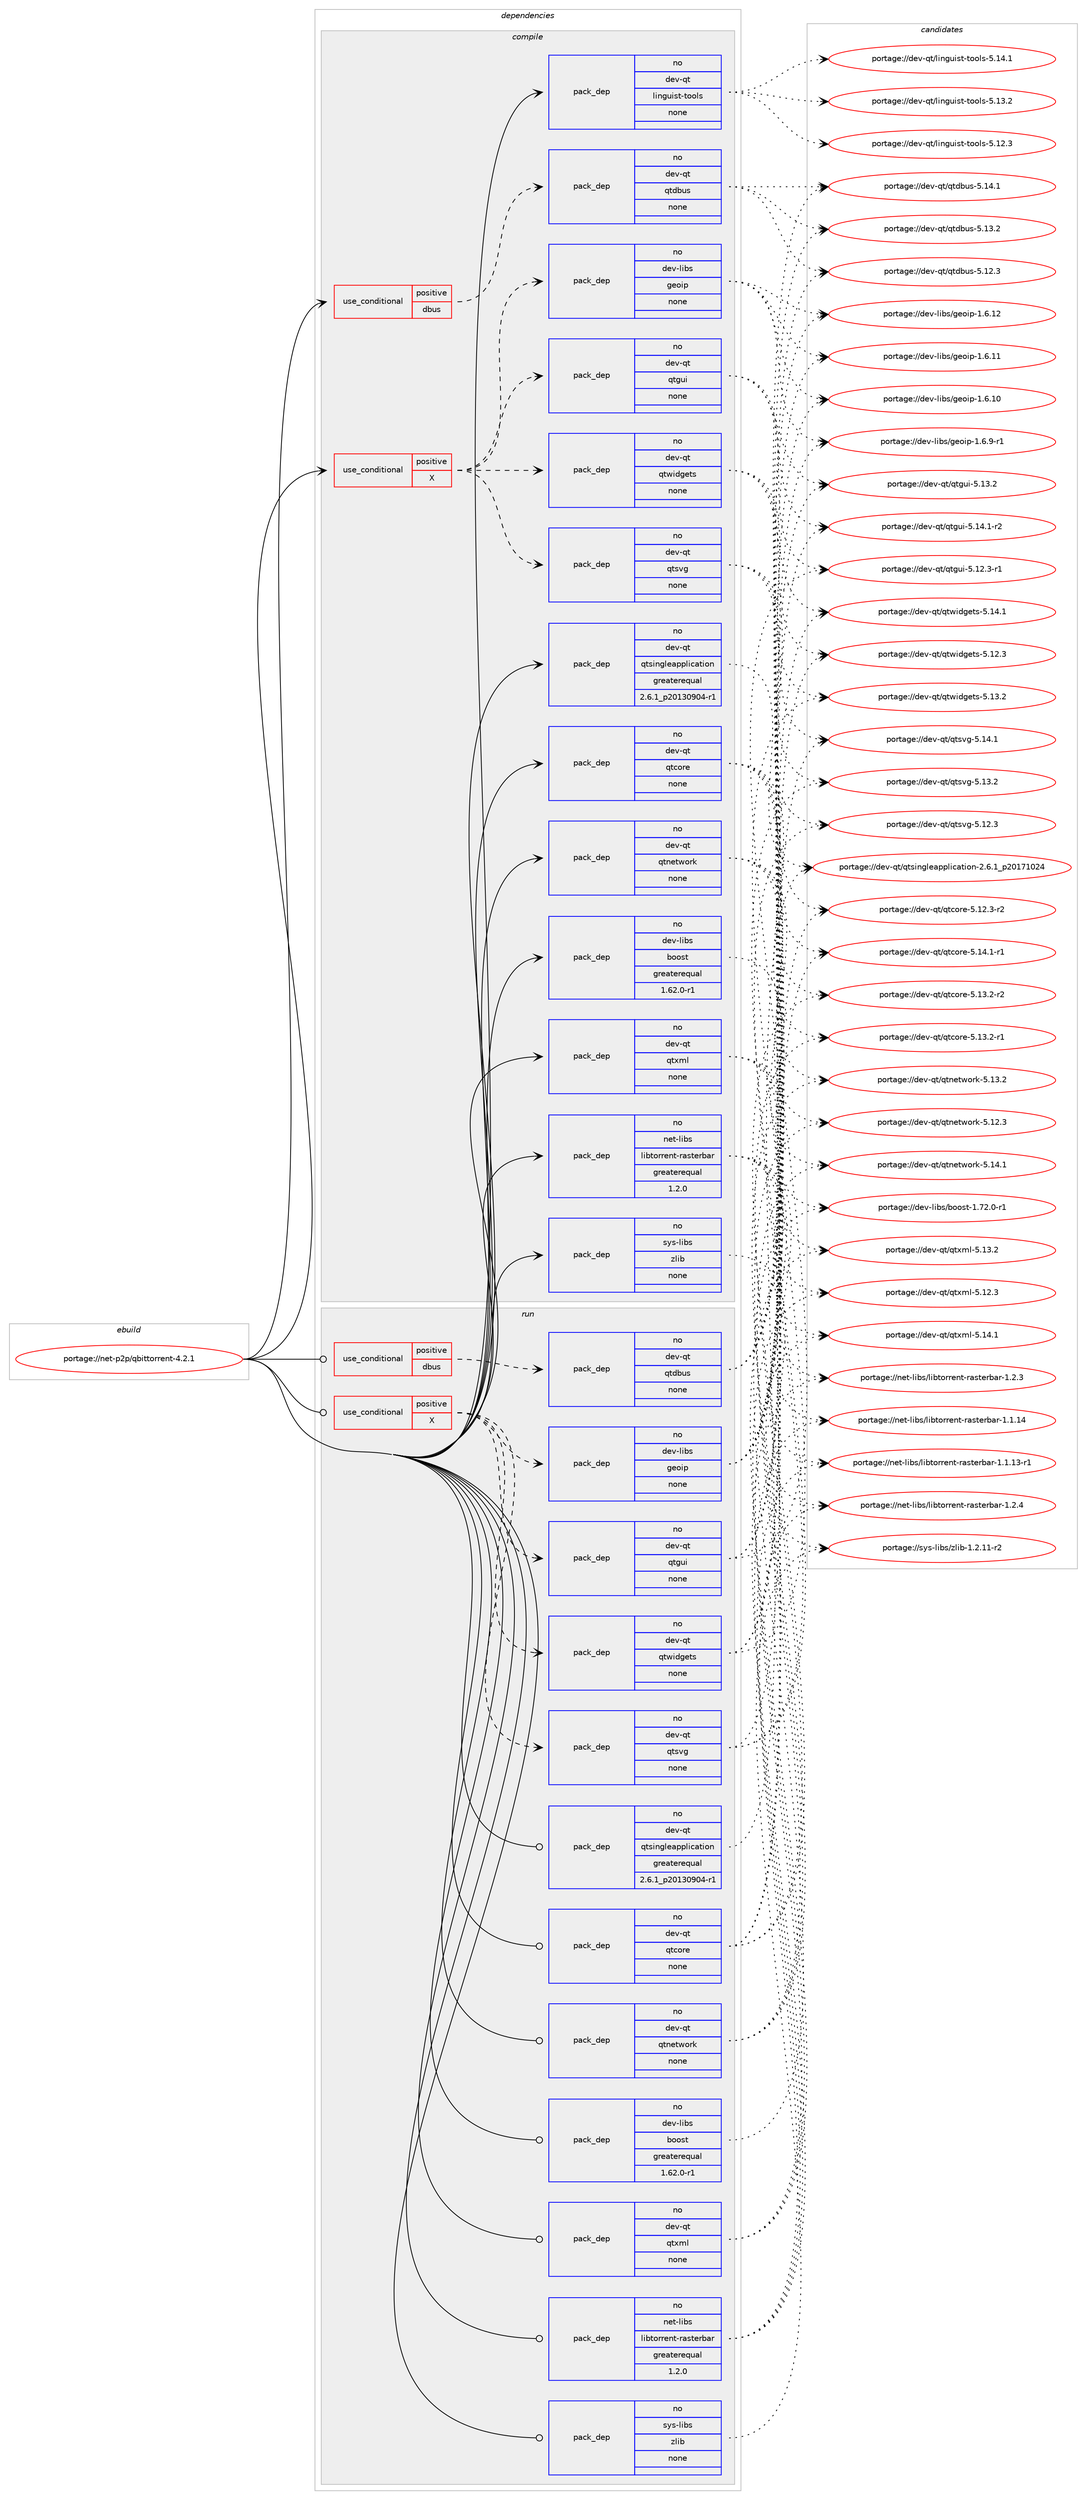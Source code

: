 digraph prolog {

# *************
# Graph options
# *************

newrank=true;
concentrate=true;
compound=true;
graph [rankdir=LR,fontname=Helvetica,fontsize=10,ranksep=1.5];#, ranksep=2.5, nodesep=0.2];
edge  [arrowhead=vee];
node  [fontname=Helvetica,fontsize=10];

# **********
# The ebuild
# **********

subgraph cluster_leftcol {
color=gray;
rank=same;
label=<<i>ebuild</i>>;
id [label="portage://net-p2p/qbittorrent-4.2.1", color=red, width=4, href="../net-p2p/qbittorrent-4.2.1.svg"];
}

# ****************
# The dependencies
# ****************

subgraph cluster_midcol {
color=gray;
label=<<i>dependencies</i>>;
subgraph cluster_compile {
fillcolor="#eeeeee";
style=filled;
label=<<i>compile</i>>;
subgraph cond15284 {
dependency74391 [label=<<TABLE BORDER="0" CELLBORDER="1" CELLSPACING="0" CELLPADDING="4"><TR><TD ROWSPAN="3" CELLPADDING="10">use_conditional</TD></TR><TR><TD>positive</TD></TR><TR><TD>X</TD></TR></TABLE>>, shape=none, color=red];
subgraph pack57661 {
dependency74392 [label=<<TABLE BORDER="0" CELLBORDER="1" CELLSPACING="0" CELLPADDING="4" WIDTH="220"><TR><TD ROWSPAN="6" CELLPADDING="30">pack_dep</TD></TR><TR><TD WIDTH="110">no</TD></TR><TR><TD>dev-libs</TD></TR><TR><TD>geoip</TD></TR><TR><TD>none</TD></TR><TR><TD></TD></TR></TABLE>>, shape=none, color=blue];
}
dependency74391:e -> dependency74392:w [weight=20,style="dashed",arrowhead="vee"];
subgraph pack57662 {
dependency74393 [label=<<TABLE BORDER="0" CELLBORDER="1" CELLSPACING="0" CELLPADDING="4" WIDTH="220"><TR><TD ROWSPAN="6" CELLPADDING="30">pack_dep</TD></TR><TR><TD WIDTH="110">no</TD></TR><TR><TD>dev-qt</TD></TR><TR><TD>qtgui</TD></TR><TR><TD>none</TD></TR><TR><TD></TD></TR></TABLE>>, shape=none, color=blue];
}
dependency74391:e -> dependency74393:w [weight=20,style="dashed",arrowhead="vee"];
subgraph pack57663 {
dependency74394 [label=<<TABLE BORDER="0" CELLBORDER="1" CELLSPACING="0" CELLPADDING="4" WIDTH="220"><TR><TD ROWSPAN="6" CELLPADDING="30">pack_dep</TD></TR><TR><TD WIDTH="110">no</TD></TR><TR><TD>dev-qt</TD></TR><TR><TD>qtsvg</TD></TR><TR><TD>none</TD></TR><TR><TD></TD></TR></TABLE>>, shape=none, color=blue];
}
dependency74391:e -> dependency74394:w [weight=20,style="dashed",arrowhead="vee"];
subgraph pack57664 {
dependency74395 [label=<<TABLE BORDER="0" CELLBORDER="1" CELLSPACING="0" CELLPADDING="4" WIDTH="220"><TR><TD ROWSPAN="6" CELLPADDING="30">pack_dep</TD></TR><TR><TD WIDTH="110">no</TD></TR><TR><TD>dev-qt</TD></TR><TR><TD>qtwidgets</TD></TR><TR><TD>none</TD></TR><TR><TD></TD></TR></TABLE>>, shape=none, color=blue];
}
dependency74391:e -> dependency74395:w [weight=20,style="dashed",arrowhead="vee"];
}
id:e -> dependency74391:w [weight=20,style="solid",arrowhead="vee"];
subgraph cond15285 {
dependency74396 [label=<<TABLE BORDER="0" CELLBORDER="1" CELLSPACING="0" CELLPADDING="4"><TR><TD ROWSPAN="3" CELLPADDING="10">use_conditional</TD></TR><TR><TD>positive</TD></TR><TR><TD>dbus</TD></TR></TABLE>>, shape=none, color=red];
subgraph pack57665 {
dependency74397 [label=<<TABLE BORDER="0" CELLBORDER="1" CELLSPACING="0" CELLPADDING="4" WIDTH="220"><TR><TD ROWSPAN="6" CELLPADDING="30">pack_dep</TD></TR><TR><TD WIDTH="110">no</TD></TR><TR><TD>dev-qt</TD></TR><TR><TD>qtdbus</TD></TR><TR><TD>none</TD></TR><TR><TD></TD></TR></TABLE>>, shape=none, color=blue];
}
dependency74396:e -> dependency74397:w [weight=20,style="dashed",arrowhead="vee"];
}
id:e -> dependency74396:w [weight=20,style="solid",arrowhead="vee"];
subgraph pack57666 {
dependency74398 [label=<<TABLE BORDER="0" CELLBORDER="1" CELLSPACING="0" CELLPADDING="4" WIDTH="220"><TR><TD ROWSPAN="6" CELLPADDING="30">pack_dep</TD></TR><TR><TD WIDTH="110">no</TD></TR><TR><TD>dev-libs</TD></TR><TR><TD>boost</TD></TR><TR><TD>greaterequal</TD></TR><TR><TD>1.62.0-r1</TD></TR></TABLE>>, shape=none, color=blue];
}
id:e -> dependency74398:w [weight=20,style="solid",arrowhead="vee"];
subgraph pack57667 {
dependency74399 [label=<<TABLE BORDER="0" CELLBORDER="1" CELLSPACING="0" CELLPADDING="4" WIDTH="220"><TR><TD ROWSPAN="6" CELLPADDING="30">pack_dep</TD></TR><TR><TD WIDTH="110">no</TD></TR><TR><TD>dev-qt</TD></TR><TR><TD>linguist-tools</TD></TR><TR><TD>none</TD></TR><TR><TD></TD></TR></TABLE>>, shape=none, color=blue];
}
id:e -> dependency74399:w [weight=20,style="solid",arrowhead="vee"];
subgraph pack57668 {
dependency74400 [label=<<TABLE BORDER="0" CELLBORDER="1" CELLSPACING="0" CELLPADDING="4" WIDTH="220"><TR><TD ROWSPAN="6" CELLPADDING="30">pack_dep</TD></TR><TR><TD WIDTH="110">no</TD></TR><TR><TD>dev-qt</TD></TR><TR><TD>qtcore</TD></TR><TR><TD>none</TD></TR><TR><TD></TD></TR></TABLE>>, shape=none, color=blue];
}
id:e -> dependency74400:w [weight=20,style="solid",arrowhead="vee"];
subgraph pack57669 {
dependency74401 [label=<<TABLE BORDER="0" CELLBORDER="1" CELLSPACING="0" CELLPADDING="4" WIDTH="220"><TR><TD ROWSPAN="6" CELLPADDING="30">pack_dep</TD></TR><TR><TD WIDTH="110">no</TD></TR><TR><TD>dev-qt</TD></TR><TR><TD>qtnetwork</TD></TR><TR><TD>none</TD></TR><TR><TD></TD></TR></TABLE>>, shape=none, color=blue];
}
id:e -> dependency74401:w [weight=20,style="solid",arrowhead="vee"];
subgraph pack57670 {
dependency74402 [label=<<TABLE BORDER="0" CELLBORDER="1" CELLSPACING="0" CELLPADDING="4" WIDTH="220"><TR><TD ROWSPAN="6" CELLPADDING="30">pack_dep</TD></TR><TR><TD WIDTH="110">no</TD></TR><TR><TD>dev-qt</TD></TR><TR><TD>qtsingleapplication</TD></TR><TR><TD>greaterequal</TD></TR><TR><TD>2.6.1_p20130904-r1</TD></TR></TABLE>>, shape=none, color=blue];
}
id:e -> dependency74402:w [weight=20,style="solid",arrowhead="vee"];
subgraph pack57671 {
dependency74403 [label=<<TABLE BORDER="0" CELLBORDER="1" CELLSPACING="0" CELLPADDING="4" WIDTH="220"><TR><TD ROWSPAN="6" CELLPADDING="30">pack_dep</TD></TR><TR><TD WIDTH="110">no</TD></TR><TR><TD>dev-qt</TD></TR><TR><TD>qtxml</TD></TR><TR><TD>none</TD></TR><TR><TD></TD></TR></TABLE>>, shape=none, color=blue];
}
id:e -> dependency74403:w [weight=20,style="solid",arrowhead="vee"];
subgraph pack57672 {
dependency74404 [label=<<TABLE BORDER="0" CELLBORDER="1" CELLSPACING="0" CELLPADDING="4" WIDTH="220"><TR><TD ROWSPAN="6" CELLPADDING="30">pack_dep</TD></TR><TR><TD WIDTH="110">no</TD></TR><TR><TD>net-libs</TD></TR><TR><TD>libtorrent-rasterbar</TD></TR><TR><TD>greaterequal</TD></TR><TR><TD>1.2.0</TD></TR></TABLE>>, shape=none, color=blue];
}
id:e -> dependency74404:w [weight=20,style="solid",arrowhead="vee"];
subgraph pack57673 {
dependency74405 [label=<<TABLE BORDER="0" CELLBORDER="1" CELLSPACING="0" CELLPADDING="4" WIDTH="220"><TR><TD ROWSPAN="6" CELLPADDING="30">pack_dep</TD></TR><TR><TD WIDTH="110">no</TD></TR><TR><TD>sys-libs</TD></TR><TR><TD>zlib</TD></TR><TR><TD>none</TD></TR><TR><TD></TD></TR></TABLE>>, shape=none, color=blue];
}
id:e -> dependency74405:w [weight=20,style="solid",arrowhead="vee"];
}
subgraph cluster_compileandrun {
fillcolor="#eeeeee";
style=filled;
label=<<i>compile and run</i>>;
}
subgraph cluster_run {
fillcolor="#eeeeee";
style=filled;
label=<<i>run</i>>;
subgraph cond15286 {
dependency74406 [label=<<TABLE BORDER="0" CELLBORDER="1" CELLSPACING="0" CELLPADDING="4"><TR><TD ROWSPAN="3" CELLPADDING="10">use_conditional</TD></TR><TR><TD>positive</TD></TR><TR><TD>X</TD></TR></TABLE>>, shape=none, color=red];
subgraph pack57674 {
dependency74407 [label=<<TABLE BORDER="0" CELLBORDER="1" CELLSPACING="0" CELLPADDING="4" WIDTH="220"><TR><TD ROWSPAN="6" CELLPADDING="30">pack_dep</TD></TR><TR><TD WIDTH="110">no</TD></TR><TR><TD>dev-libs</TD></TR><TR><TD>geoip</TD></TR><TR><TD>none</TD></TR><TR><TD></TD></TR></TABLE>>, shape=none, color=blue];
}
dependency74406:e -> dependency74407:w [weight=20,style="dashed",arrowhead="vee"];
subgraph pack57675 {
dependency74408 [label=<<TABLE BORDER="0" CELLBORDER="1" CELLSPACING="0" CELLPADDING="4" WIDTH="220"><TR><TD ROWSPAN="6" CELLPADDING="30">pack_dep</TD></TR><TR><TD WIDTH="110">no</TD></TR><TR><TD>dev-qt</TD></TR><TR><TD>qtgui</TD></TR><TR><TD>none</TD></TR><TR><TD></TD></TR></TABLE>>, shape=none, color=blue];
}
dependency74406:e -> dependency74408:w [weight=20,style="dashed",arrowhead="vee"];
subgraph pack57676 {
dependency74409 [label=<<TABLE BORDER="0" CELLBORDER="1" CELLSPACING="0" CELLPADDING="4" WIDTH="220"><TR><TD ROWSPAN="6" CELLPADDING="30">pack_dep</TD></TR><TR><TD WIDTH="110">no</TD></TR><TR><TD>dev-qt</TD></TR><TR><TD>qtsvg</TD></TR><TR><TD>none</TD></TR><TR><TD></TD></TR></TABLE>>, shape=none, color=blue];
}
dependency74406:e -> dependency74409:w [weight=20,style="dashed",arrowhead="vee"];
subgraph pack57677 {
dependency74410 [label=<<TABLE BORDER="0" CELLBORDER="1" CELLSPACING="0" CELLPADDING="4" WIDTH="220"><TR><TD ROWSPAN="6" CELLPADDING="30">pack_dep</TD></TR><TR><TD WIDTH="110">no</TD></TR><TR><TD>dev-qt</TD></TR><TR><TD>qtwidgets</TD></TR><TR><TD>none</TD></TR><TR><TD></TD></TR></TABLE>>, shape=none, color=blue];
}
dependency74406:e -> dependency74410:w [weight=20,style="dashed",arrowhead="vee"];
}
id:e -> dependency74406:w [weight=20,style="solid",arrowhead="odot"];
subgraph cond15287 {
dependency74411 [label=<<TABLE BORDER="0" CELLBORDER="1" CELLSPACING="0" CELLPADDING="4"><TR><TD ROWSPAN="3" CELLPADDING="10">use_conditional</TD></TR><TR><TD>positive</TD></TR><TR><TD>dbus</TD></TR></TABLE>>, shape=none, color=red];
subgraph pack57678 {
dependency74412 [label=<<TABLE BORDER="0" CELLBORDER="1" CELLSPACING="0" CELLPADDING="4" WIDTH="220"><TR><TD ROWSPAN="6" CELLPADDING="30">pack_dep</TD></TR><TR><TD WIDTH="110">no</TD></TR><TR><TD>dev-qt</TD></TR><TR><TD>qtdbus</TD></TR><TR><TD>none</TD></TR><TR><TD></TD></TR></TABLE>>, shape=none, color=blue];
}
dependency74411:e -> dependency74412:w [weight=20,style="dashed",arrowhead="vee"];
}
id:e -> dependency74411:w [weight=20,style="solid",arrowhead="odot"];
subgraph pack57679 {
dependency74413 [label=<<TABLE BORDER="0" CELLBORDER="1" CELLSPACING="0" CELLPADDING="4" WIDTH="220"><TR><TD ROWSPAN="6" CELLPADDING="30">pack_dep</TD></TR><TR><TD WIDTH="110">no</TD></TR><TR><TD>dev-libs</TD></TR><TR><TD>boost</TD></TR><TR><TD>greaterequal</TD></TR><TR><TD>1.62.0-r1</TD></TR></TABLE>>, shape=none, color=blue];
}
id:e -> dependency74413:w [weight=20,style="solid",arrowhead="odot"];
subgraph pack57680 {
dependency74414 [label=<<TABLE BORDER="0" CELLBORDER="1" CELLSPACING="0" CELLPADDING="4" WIDTH="220"><TR><TD ROWSPAN="6" CELLPADDING="30">pack_dep</TD></TR><TR><TD WIDTH="110">no</TD></TR><TR><TD>dev-qt</TD></TR><TR><TD>qtcore</TD></TR><TR><TD>none</TD></TR><TR><TD></TD></TR></TABLE>>, shape=none, color=blue];
}
id:e -> dependency74414:w [weight=20,style="solid",arrowhead="odot"];
subgraph pack57681 {
dependency74415 [label=<<TABLE BORDER="0" CELLBORDER="1" CELLSPACING="0" CELLPADDING="4" WIDTH="220"><TR><TD ROWSPAN="6" CELLPADDING="30">pack_dep</TD></TR><TR><TD WIDTH="110">no</TD></TR><TR><TD>dev-qt</TD></TR><TR><TD>qtnetwork</TD></TR><TR><TD>none</TD></TR><TR><TD></TD></TR></TABLE>>, shape=none, color=blue];
}
id:e -> dependency74415:w [weight=20,style="solid",arrowhead="odot"];
subgraph pack57682 {
dependency74416 [label=<<TABLE BORDER="0" CELLBORDER="1" CELLSPACING="0" CELLPADDING="4" WIDTH="220"><TR><TD ROWSPAN="6" CELLPADDING="30">pack_dep</TD></TR><TR><TD WIDTH="110">no</TD></TR><TR><TD>dev-qt</TD></TR><TR><TD>qtsingleapplication</TD></TR><TR><TD>greaterequal</TD></TR><TR><TD>2.6.1_p20130904-r1</TD></TR></TABLE>>, shape=none, color=blue];
}
id:e -> dependency74416:w [weight=20,style="solid",arrowhead="odot"];
subgraph pack57683 {
dependency74417 [label=<<TABLE BORDER="0" CELLBORDER="1" CELLSPACING="0" CELLPADDING="4" WIDTH="220"><TR><TD ROWSPAN="6" CELLPADDING="30">pack_dep</TD></TR><TR><TD WIDTH="110">no</TD></TR><TR><TD>dev-qt</TD></TR><TR><TD>qtxml</TD></TR><TR><TD>none</TD></TR><TR><TD></TD></TR></TABLE>>, shape=none, color=blue];
}
id:e -> dependency74417:w [weight=20,style="solid",arrowhead="odot"];
subgraph pack57684 {
dependency74418 [label=<<TABLE BORDER="0" CELLBORDER="1" CELLSPACING="0" CELLPADDING="4" WIDTH="220"><TR><TD ROWSPAN="6" CELLPADDING="30">pack_dep</TD></TR><TR><TD WIDTH="110">no</TD></TR><TR><TD>net-libs</TD></TR><TR><TD>libtorrent-rasterbar</TD></TR><TR><TD>greaterequal</TD></TR><TR><TD>1.2.0</TD></TR></TABLE>>, shape=none, color=blue];
}
id:e -> dependency74418:w [weight=20,style="solid",arrowhead="odot"];
subgraph pack57685 {
dependency74419 [label=<<TABLE BORDER="0" CELLBORDER="1" CELLSPACING="0" CELLPADDING="4" WIDTH="220"><TR><TD ROWSPAN="6" CELLPADDING="30">pack_dep</TD></TR><TR><TD WIDTH="110">no</TD></TR><TR><TD>sys-libs</TD></TR><TR><TD>zlib</TD></TR><TR><TD>none</TD></TR><TR><TD></TD></TR></TABLE>>, shape=none, color=blue];
}
id:e -> dependency74419:w [weight=20,style="solid",arrowhead="odot"];
}
}

# **************
# The candidates
# **************

subgraph cluster_choices {
rank=same;
color=gray;
label=<<i>candidates</i>>;

subgraph choice57661 {
color=black;
nodesep=1;
choice1001011184510810598115471031011111051124549465446574511449 [label="portage://dev-libs/geoip-1.6.9-r1", color=red, width=4,href="../dev-libs/geoip-1.6.9-r1.svg"];
choice10010111845108105981154710310111110511245494654464950 [label="portage://dev-libs/geoip-1.6.12", color=red, width=4,href="../dev-libs/geoip-1.6.12.svg"];
choice10010111845108105981154710310111110511245494654464949 [label="portage://dev-libs/geoip-1.6.11", color=red, width=4,href="../dev-libs/geoip-1.6.11.svg"];
choice10010111845108105981154710310111110511245494654464948 [label="portage://dev-libs/geoip-1.6.10", color=red, width=4,href="../dev-libs/geoip-1.6.10.svg"];
dependency74392:e -> choice1001011184510810598115471031011111051124549465446574511449:w [style=dotted,weight="100"];
dependency74392:e -> choice10010111845108105981154710310111110511245494654464950:w [style=dotted,weight="100"];
dependency74392:e -> choice10010111845108105981154710310111110511245494654464949:w [style=dotted,weight="100"];
dependency74392:e -> choice10010111845108105981154710310111110511245494654464948:w [style=dotted,weight="100"];
}
subgraph choice57662 {
color=black;
nodesep=1;
choice1001011184511311647113116103117105455346495246494511450 [label="portage://dev-qt/qtgui-5.14.1-r2", color=red, width=4,href="../dev-qt/qtgui-5.14.1-r2.svg"];
choice100101118451131164711311610311710545534649514650 [label="portage://dev-qt/qtgui-5.13.2", color=red, width=4,href="../dev-qt/qtgui-5.13.2.svg"];
choice1001011184511311647113116103117105455346495046514511449 [label="portage://dev-qt/qtgui-5.12.3-r1", color=red, width=4,href="../dev-qt/qtgui-5.12.3-r1.svg"];
dependency74393:e -> choice1001011184511311647113116103117105455346495246494511450:w [style=dotted,weight="100"];
dependency74393:e -> choice100101118451131164711311610311710545534649514650:w [style=dotted,weight="100"];
dependency74393:e -> choice1001011184511311647113116103117105455346495046514511449:w [style=dotted,weight="100"];
}
subgraph choice57663 {
color=black;
nodesep=1;
choice100101118451131164711311611511810345534649524649 [label="portage://dev-qt/qtsvg-5.14.1", color=red, width=4,href="../dev-qt/qtsvg-5.14.1.svg"];
choice100101118451131164711311611511810345534649514650 [label="portage://dev-qt/qtsvg-5.13.2", color=red, width=4,href="../dev-qt/qtsvg-5.13.2.svg"];
choice100101118451131164711311611511810345534649504651 [label="portage://dev-qt/qtsvg-5.12.3", color=red, width=4,href="../dev-qt/qtsvg-5.12.3.svg"];
dependency74394:e -> choice100101118451131164711311611511810345534649524649:w [style=dotted,weight="100"];
dependency74394:e -> choice100101118451131164711311611511810345534649514650:w [style=dotted,weight="100"];
dependency74394:e -> choice100101118451131164711311611511810345534649504651:w [style=dotted,weight="100"];
}
subgraph choice57664 {
color=black;
nodesep=1;
choice100101118451131164711311611910510010310111611545534649524649 [label="portage://dev-qt/qtwidgets-5.14.1", color=red, width=4,href="../dev-qt/qtwidgets-5.14.1.svg"];
choice100101118451131164711311611910510010310111611545534649514650 [label="portage://dev-qt/qtwidgets-5.13.2", color=red, width=4,href="../dev-qt/qtwidgets-5.13.2.svg"];
choice100101118451131164711311611910510010310111611545534649504651 [label="portage://dev-qt/qtwidgets-5.12.3", color=red, width=4,href="../dev-qt/qtwidgets-5.12.3.svg"];
dependency74395:e -> choice100101118451131164711311611910510010310111611545534649524649:w [style=dotted,weight="100"];
dependency74395:e -> choice100101118451131164711311611910510010310111611545534649514650:w [style=dotted,weight="100"];
dependency74395:e -> choice100101118451131164711311611910510010310111611545534649504651:w [style=dotted,weight="100"];
}
subgraph choice57665 {
color=black;
nodesep=1;
choice10010111845113116471131161009811711545534649524649 [label="portage://dev-qt/qtdbus-5.14.1", color=red, width=4,href="../dev-qt/qtdbus-5.14.1.svg"];
choice10010111845113116471131161009811711545534649514650 [label="portage://dev-qt/qtdbus-5.13.2", color=red, width=4,href="../dev-qt/qtdbus-5.13.2.svg"];
choice10010111845113116471131161009811711545534649504651 [label="portage://dev-qt/qtdbus-5.12.3", color=red, width=4,href="../dev-qt/qtdbus-5.12.3.svg"];
dependency74397:e -> choice10010111845113116471131161009811711545534649524649:w [style=dotted,weight="100"];
dependency74397:e -> choice10010111845113116471131161009811711545534649514650:w [style=dotted,weight="100"];
dependency74397:e -> choice10010111845113116471131161009811711545534649504651:w [style=dotted,weight="100"];
}
subgraph choice57666 {
color=black;
nodesep=1;
choice10010111845108105981154798111111115116454946555046484511449 [label="portage://dev-libs/boost-1.72.0-r1", color=red, width=4,href="../dev-libs/boost-1.72.0-r1.svg"];
dependency74398:e -> choice10010111845108105981154798111111115116454946555046484511449:w [style=dotted,weight="100"];
}
subgraph choice57667 {
color=black;
nodesep=1;
choice10010111845113116471081051101031171051151164511611111110811545534649524649 [label="portage://dev-qt/linguist-tools-5.14.1", color=red, width=4,href="../dev-qt/linguist-tools-5.14.1.svg"];
choice10010111845113116471081051101031171051151164511611111110811545534649514650 [label="portage://dev-qt/linguist-tools-5.13.2", color=red, width=4,href="../dev-qt/linguist-tools-5.13.2.svg"];
choice10010111845113116471081051101031171051151164511611111110811545534649504651 [label="portage://dev-qt/linguist-tools-5.12.3", color=red, width=4,href="../dev-qt/linguist-tools-5.12.3.svg"];
dependency74399:e -> choice10010111845113116471081051101031171051151164511611111110811545534649524649:w [style=dotted,weight="100"];
dependency74399:e -> choice10010111845113116471081051101031171051151164511611111110811545534649514650:w [style=dotted,weight="100"];
dependency74399:e -> choice10010111845113116471081051101031171051151164511611111110811545534649504651:w [style=dotted,weight="100"];
}
subgraph choice57668 {
color=black;
nodesep=1;
choice100101118451131164711311699111114101455346495246494511449 [label="portage://dev-qt/qtcore-5.14.1-r1", color=red, width=4,href="../dev-qt/qtcore-5.14.1-r1.svg"];
choice100101118451131164711311699111114101455346495146504511450 [label="portage://dev-qt/qtcore-5.13.2-r2", color=red, width=4,href="../dev-qt/qtcore-5.13.2-r2.svg"];
choice100101118451131164711311699111114101455346495146504511449 [label="portage://dev-qt/qtcore-5.13.2-r1", color=red, width=4,href="../dev-qt/qtcore-5.13.2-r1.svg"];
choice100101118451131164711311699111114101455346495046514511450 [label="portage://dev-qt/qtcore-5.12.3-r2", color=red, width=4,href="../dev-qt/qtcore-5.12.3-r2.svg"];
dependency74400:e -> choice100101118451131164711311699111114101455346495246494511449:w [style=dotted,weight="100"];
dependency74400:e -> choice100101118451131164711311699111114101455346495146504511450:w [style=dotted,weight="100"];
dependency74400:e -> choice100101118451131164711311699111114101455346495146504511449:w [style=dotted,weight="100"];
dependency74400:e -> choice100101118451131164711311699111114101455346495046514511450:w [style=dotted,weight="100"];
}
subgraph choice57669 {
color=black;
nodesep=1;
choice100101118451131164711311611010111611911111410745534649524649 [label="portage://dev-qt/qtnetwork-5.14.1", color=red, width=4,href="../dev-qt/qtnetwork-5.14.1.svg"];
choice100101118451131164711311611010111611911111410745534649514650 [label="portage://dev-qt/qtnetwork-5.13.2", color=red, width=4,href="../dev-qt/qtnetwork-5.13.2.svg"];
choice100101118451131164711311611010111611911111410745534649504651 [label="portage://dev-qt/qtnetwork-5.12.3", color=red, width=4,href="../dev-qt/qtnetwork-5.12.3.svg"];
dependency74401:e -> choice100101118451131164711311611010111611911111410745534649524649:w [style=dotted,weight="100"];
dependency74401:e -> choice100101118451131164711311611010111611911111410745534649514650:w [style=dotted,weight="100"];
dependency74401:e -> choice100101118451131164711311611010111611911111410745534649504651:w [style=dotted,weight="100"];
}
subgraph choice57670 {
color=black;
nodesep=1;
choice1001011184511311647113116115105110103108101971121121081059997116105111110455046544649951125048495549485052 [label="portage://dev-qt/qtsingleapplication-2.6.1_p20171024", color=red, width=4,href="../dev-qt/qtsingleapplication-2.6.1_p20171024.svg"];
dependency74402:e -> choice1001011184511311647113116115105110103108101971121121081059997116105111110455046544649951125048495549485052:w [style=dotted,weight="100"];
}
subgraph choice57671 {
color=black;
nodesep=1;
choice100101118451131164711311612010910845534649524649 [label="portage://dev-qt/qtxml-5.14.1", color=red, width=4,href="../dev-qt/qtxml-5.14.1.svg"];
choice100101118451131164711311612010910845534649514650 [label="portage://dev-qt/qtxml-5.13.2", color=red, width=4,href="../dev-qt/qtxml-5.13.2.svg"];
choice100101118451131164711311612010910845534649504651 [label="portage://dev-qt/qtxml-5.12.3", color=red, width=4,href="../dev-qt/qtxml-5.12.3.svg"];
dependency74403:e -> choice100101118451131164711311612010910845534649524649:w [style=dotted,weight="100"];
dependency74403:e -> choice100101118451131164711311612010910845534649514650:w [style=dotted,weight="100"];
dependency74403:e -> choice100101118451131164711311612010910845534649504651:w [style=dotted,weight="100"];
}
subgraph choice57672 {
color=black;
nodesep=1;
choice1101011164510810598115471081059811611111411410111011645114971151161011149897114454946504652 [label="portage://net-libs/libtorrent-rasterbar-1.2.4", color=red, width=4,href="../net-libs/libtorrent-rasterbar-1.2.4.svg"];
choice1101011164510810598115471081059811611111411410111011645114971151161011149897114454946504651 [label="portage://net-libs/libtorrent-rasterbar-1.2.3", color=red, width=4,href="../net-libs/libtorrent-rasterbar-1.2.3.svg"];
choice110101116451081059811547108105981161111141141011101164511497115116101114989711445494649464952 [label="portage://net-libs/libtorrent-rasterbar-1.1.14", color=red, width=4,href="../net-libs/libtorrent-rasterbar-1.1.14.svg"];
choice1101011164510810598115471081059811611111411410111011645114971151161011149897114454946494649514511449 [label="portage://net-libs/libtorrent-rasterbar-1.1.13-r1", color=red, width=4,href="../net-libs/libtorrent-rasterbar-1.1.13-r1.svg"];
dependency74404:e -> choice1101011164510810598115471081059811611111411410111011645114971151161011149897114454946504652:w [style=dotted,weight="100"];
dependency74404:e -> choice1101011164510810598115471081059811611111411410111011645114971151161011149897114454946504651:w [style=dotted,weight="100"];
dependency74404:e -> choice110101116451081059811547108105981161111141141011101164511497115116101114989711445494649464952:w [style=dotted,weight="100"];
dependency74404:e -> choice1101011164510810598115471081059811611111411410111011645114971151161011149897114454946494649514511449:w [style=dotted,weight="100"];
}
subgraph choice57673 {
color=black;
nodesep=1;
choice11512111545108105981154712210810598454946504649494511450 [label="portage://sys-libs/zlib-1.2.11-r2", color=red, width=4,href="../sys-libs/zlib-1.2.11-r2.svg"];
dependency74405:e -> choice11512111545108105981154712210810598454946504649494511450:w [style=dotted,weight="100"];
}
subgraph choice57674 {
color=black;
nodesep=1;
choice1001011184510810598115471031011111051124549465446574511449 [label="portage://dev-libs/geoip-1.6.9-r1", color=red, width=4,href="../dev-libs/geoip-1.6.9-r1.svg"];
choice10010111845108105981154710310111110511245494654464950 [label="portage://dev-libs/geoip-1.6.12", color=red, width=4,href="../dev-libs/geoip-1.6.12.svg"];
choice10010111845108105981154710310111110511245494654464949 [label="portage://dev-libs/geoip-1.6.11", color=red, width=4,href="../dev-libs/geoip-1.6.11.svg"];
choice10010111845108105981154710310111110511245494654464948 [label="portage://dev-libs/geoip-1.6.10", color=red, width=4,href="../dev-libs/geoip-1.6.10.svg"];
dependency74407:e -> choice1001011184510810598115471031011111051124549465446574511449:w [style=dotted,weight="100"];
dependency74407:e -> choice10010111845108105981154710310111110511245494654464950:w [style=dotted,weight="100"];
dependency74407:e -> choice10010111845108105981154710310111110511245494654464949:w [style=dotted,weight="100"];
dependency74407:e -> choice10010111845108105981154710310111110511245494654464948:w [style=dotted,weight="100"];
}
subgraph choice57675 {
color=black;
nodesep=1;
choice1001011184511311647113116103117105455346495246494511450 [label="portage://dev-qt/qtgui-5.14.1-r2", color=red, width=4,href="../dev-qt/qtgui-5.14.1-r2.svg"];
choice100101118451131164711311610311710545534649514650 [label="portage://dev-qt/qtgui-5.13.2", color=red, width=4,href="../dev-qt/qtgui-5.13.2.svg"];
choice1001011184511311647113116103117105455346495046514511449 [label="portage://dev-qt/qtgui-5.12.3-r1", color=red, width=4,href="../dev-qt/qtgui-5.12.3-r1.svg"];
dependency74408:e -> choice1001011184511311647113116103117105455346495246494511450:w [style=dotted,weight="100"];
dependency74408:e -> choice100101118451131164711311610311710545534649514650:w [style=dotted,weight="100"];
dependency74408:e -> choice1001011184511311647113116103117105455346495046514511449:w [style=dotted,weight="100"];
}
subgraph choice57676 {
color=black;
nodesep=1;
choice100101118451131164711311611511810345534649524649 [label="portage://dev-qt/qtsvg-5.14.1", color=red, width=4,href="../dev-qt/qtsvg-5.14.1.svg"];
choice100101118451131164711311611511810345534649514650 [label="portage://dev-qt/qtsvg-5.13.2", color=red, width=4,href="../dev-qt/qtsvg-5.13.2.svg"];
choice100101118451131164711311611511810345534649504651 [label="portage://dev-qt/qtsvg-5.12.3", color=red, width=4,href="../dev-qt/qtsvg-5.12.3.svg"];
dependency74409:e -> choice100101118451131164711311611511810345534649524649:w [style=dotted,weight="100"];
dependency74409:e -> choice100101118451131164711311611511810345534649514650:w [style=dotted,weight="100"];
dependency74409:e -> choice100101118451131164711311611511810345534649504651:w [style=dotted,weight="100"];
}
subgraph choice57677 {
color=black;
nodesep=1;
choice100101118451131164711311611910510010310111611545534649524649 [label="portage://dev-qt/qtwidgets-5.14.1", color=red, width=4,href="../dev-qt/qtwidgets-5.14.1.svg"];
choice100101118451131164711311611910510010310111611545534649514650 [label="portage://dev-qt/qtwidgets-5.13.2", color=red, width=4,href="../dev-qt/qtwidgets-5.13.2.svg"];
choice100101118451131164711311611910510010310111611545534649504651 [label="portage://dev-qt/qtwidgets-5.12.3", color=red, width=4,href="../dev-qt/qtwidgets-5.12.3.svg"];
dependency74410:e -> choice100101118451131164711311611910510010310111611545534649524649:w [style=dotted,weight="100"];
dependency74410:e -> choice100101118451131164711311611910510010310111611545534649514650:w [style=dotted,weight="100"];
dependency74410:e -> choice100101118451131164711311611910510010310111611545534649504651:w [style=dotted,weight="100"];
}
subgraph choice57678 {
color=black;
nodesep=1;
choice10010111845113116471131161009811711545534649524649 [label="portage://dev-qt/qtdbus-5.14.1", color=red, width=4,href="../dev-qt/qtdbus-5.14.1.svg"];
choice10010111845113116471131161009811711545534649514650 [label="portage://dev-qt/qtdbus-5.13.2", color=red, width=4,href="../dev-qt/qtdbus-5.13.2.svg"];
choice10010111845113116471131161009811711545534649504651 [label="portage://dev-qt/qtdbus-5.12.3", color=red, width=4,href="../dev-qt/qtdbus-5.12.3.svg"];
dependency74412:e -> choice10010111845113116471131161009811711545534649524649:w [style=dotted,weight="100"];
dependency74412:e -> choice10010111845113116471131161009811711545534649514650:w [style=dotted,weight="100"];
dependency74412:e -> choice10010111845113116471131161009811711545534649504651:w [style=dotted,weight="100"];
}
subgraph choice57679 {
color=black;
nodesep=1;
choice10010111845108105981154798111111115116454946555046484511449 [label="portage://dev-libs/boost-1.72.0-r1", color=red, width=4,href="../dev-libs/boost-1.72.0-r1.svg"];
dependency74413:e -> choice10010111845108105981154798111111115116454946555046484511449:w [style=dotted,weight="100"];
}
subgraph choice57680 {
color=black;
nodesep=1;
choice100101118451131164711311699111114101455346495246494511449 [label="portage://dev-qt/qtcore-5.14.1-r1", color=red, width=4,href="../dev-qt/qtcore-5.14.1-r1.svg"];
choice100101118451131164711311699111114101455346495146504511450 [label="portage://dev-qt/qtcore-5.13.2-r2", color=red, width=4,href="../dev-qt/qtcore-5.13.2-r2.svg"];
choice100101118451131164711311699111114101455346495146504511449 [label="portage://dev-qt/qtcore-5.13.2-r1", color=red, width=4,href="../dev-qt/qtcore-5.13.2-r1.svg"];
choice100101118451131164711311699111114101455346495046514511450 [label="portage://dev-qt/qtcore-5.12.3-r2", color=red, width=4,href="../dev-qt/qtcore-5.12.3-r2.svg"];
dependency74414:e -> choice100101118451131164711311699111114101455346495246494511449:w [style=dotted,weight="100"];
dependency74414:e -> choice100101118451131164711311699111114101455346495146504511450:w [style=dotted,weight="100"];
dependency74414:e -> choice100101118451131164711311699111114101455346495146504511449:w [style=dotted,weight="100"];
dependency74414:e -> choice100101118451131164711311699111114101455346495046514511450:w [style=dotted,weight="100"];
}
subgraph choice57681 {
color=black;
nodesep=1;
choice100101118451131164711311611010111611911111410745534649524649 [label="portage://dev-qt/qtnetwork-5.14.1", color=red, width=4,href="../dev-qt/qtnetwork-5.14.1.svg"];
choice100101118451131164711311611010111611911111410745534649514650 [label="portage://dev-qt/qtnetwork-5.13.2", color=red, width=4,href="../dev-qt/qtnetwork-5.13.2.svg"];
choice100101118451131164711311611010111611911111410745534649504651 [label="portage://dev-qt/qtnetwork-5.12.3", color=red, width=4,href="../dev-qt/qtnetwork-5.12.3.svg"];
dependency74415:e -> choice100101118451131164711311611010111611911111410745534649524649:w [style=dotted,weight="100"];
dependency74415:e -> choice100101118451131164711311611010111611911111410745534649514650:w [style=dotted,weight="100"];
dependency74415:e -> choice100101118451131164711311611010111611911111410745534649504651:w [style=dotted,weight="100"];
}
subgraph choice57682 {
color=black;
nodesep=1;
choice1001011184511311647113116115105110103108101971121121081059997116105111110455046544649951125048495549485052 [label="portage://dev-qt/qtsingleapplication-2.6.1_p20171024", color=red, width=4,href="../dev-qt/qtsingleapplication-2.6.1_p20171024.svg"];
dependency74416:e -> choice1001011184511311647113116115105110103108101971121121081059997116105111110455046544649951125048495549485052:w [style=dotted,weight="100"];
}
subgraph choice57683 {
color=black;
nodesep=1;
choice100101118451131164711311612010910845534649524649 [label="portage://dev-qt/qtxml-5.14.1", color=red, width=4,href="../dev-qt/qtxml-5.14.1.svg"];
choice100101118451131164711311612010910845534649514650 [label="portage://dev-qt/qtxml-5.13.2", color=red, width=4,href="../dev-qt/qtxml-5.13.2.svg"];
choice100101118451131164711311612010910845534649504651 [label="portage://dev-qt/qtxml-5.12.3", color=red, width=4,href="../dev-qt/qtxml-5.12.3.svg"];
dependency74417:e -> choice100101118451131164711311612010910845534649524649:w [style=dotted,weight="100"];
dependency74417:e -> choice100101118451131164711311612010910845534649514650:w [style=dotted,weight="100"];
dependency74417:e -> choice100101118451131164711311612010910845534649504651:w [style=dotted,weight="100"];
}
subgraph choice57684 {
color=black;
nodesep=1;
choice1101011164510810598115471081059811611111411410111011645114971151161011149897114454946504652 [label="portage://net-libs/libtorrent-rasterbar-1.2.4", color=red, width=4,href="../net-libs/libtorrent-rasterbar-1.2.4.svg"];
choice1101011164510810598115471081059811611111411410111011645114971151161011149897114454946504651 [label="portage://net-libs/libtorrent-rasterbar-1.2.3", color=red, width=4,href="../net-libs/libtorrent-rasterbar-1.2.3.svg"];
choice110101116451081059811547108105981161111141141011101164511497115116101114989711445494649464952 [label="portage://net-libs/libtorrent-rasterbar-1.1.14", color=red, width=4,href="../net-libs/libtorrent-rasterbar-1.1.14.svg"];
choice1101011164510810598115471081059811611111411410111011645114971151161011149897114454946494649514511449 [label="portage://net-libs/libtorrent-rasterbar-1.1.13-r1", color=red, width=4,href="../net-libs/libtorrent-rasterbar-1.1.13-r1.svg"];
dependency74418:e -> choice1101011164510810598115471081059811611111411410111011645114971151161011149897114454946504652:w [style=dotted,weight="100"];
dependency74418:e -> choice1101011164510810598115471081059811611111411410111011645114971151161011149897114454946504651:w [style=dotted,weight="100"];
dependency74418:e -> choice110101116451081059811547108105981161111141141011101164511497115116101114989711445494649464952:w [style=dotted,weight="100"];
dependency74418:e -> choice1101011164510810598115471081059811611111411410111011645114971151161011149897114454946494649514511449:w [style=dotted,weight="100"];
}
subgraph choice57685 {
color=black;
nodesep=1;
choice11512111545108105981154712210810598454946504649494511450 [label="portage://sys-libs/zlib-1.2.11-r2", color=red, width=4,href="../sys-libs/zlib-1.2.11-r2.svg"];
dependency74419:e -> choice11512111545108105981154712210810598454946504649494511450:w [style=dotted,weight="100"];
}
}

}
